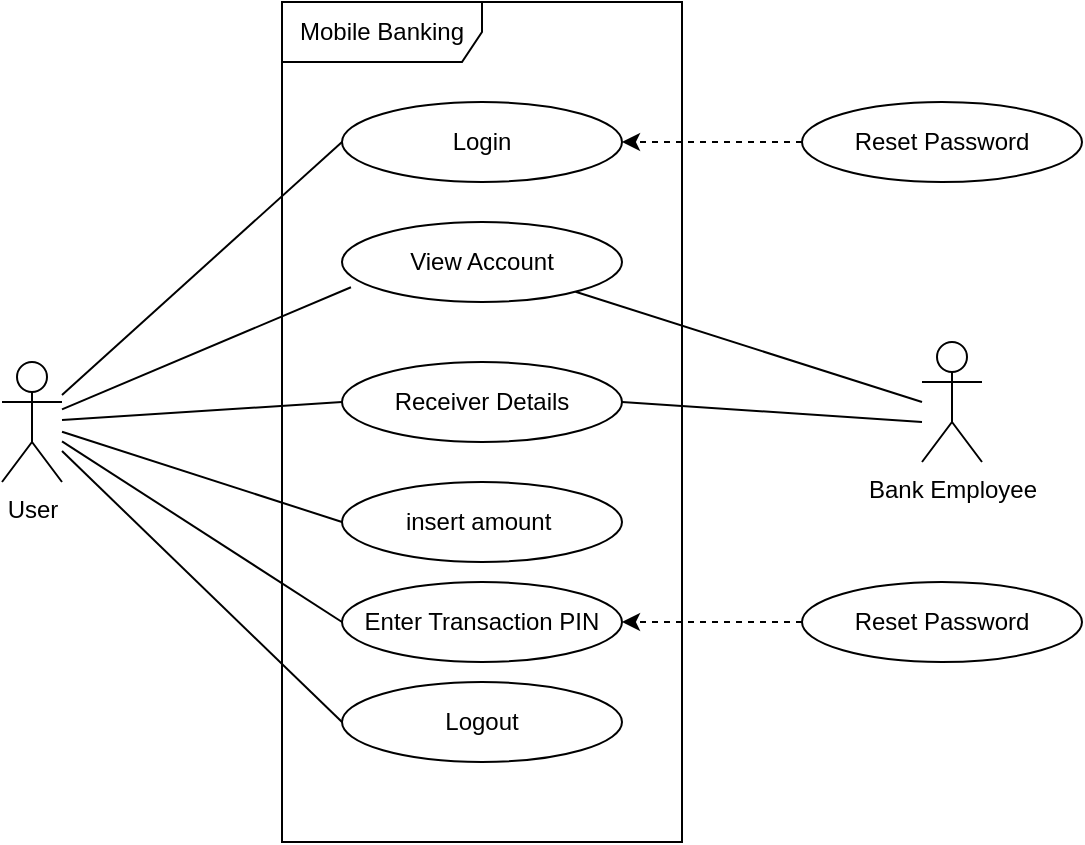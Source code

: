 <mxfile>
    <diagram id="-I_rRQrrbvMhDYm2GWE2" name="Page-1">
        <mxGraphModel dx="822" dy="611" grid="1" gridSize="10" guides="1" tooltips="1" connect="1" arrows="1" fold="1" page="1" pageScale="1" pageWidth="850" pageHeight="1100" background="none" math="0" shadow="0">
            <root>
                <mxCell id="0"/>
                <mxCell id="1" parent="0"/>
                <mxCell id="2" value="Mobile Banking" style="shape=umlFrame;whiteSpace=wrap;html=1;width=100;height=30;" parent="1" vertex="1">
                    <mxGeometry x="300" y="260" width="200" height="420" as="geometry"/>
                </mxCell>
                <mxCell id="3" value="Login" style="ellipse;whiteSpace=wrap;html=1;" parent="1" vertex="1">
                    <mxGeometry x="330" y="310" width="140" height="40" as="geometry"/>
                </mxCell>
                <mxCell id="25" style="edgeStyle=none;html=1;endArrow=none;endFill=0;" parent="1" source="4" edge="1">
                    <mxGeometry relative="1" as="geometry">
                        <mxPoint x="620" y="460" as="targetPoint"/>
                    </mxGeometry>
                </mxCell>
                <mxCell id="4" value="View Account" style="ellipse;whiteSpace=wrap;html=1;" parent="1" vertex="1">
                    <mxGeometry x="330" y="370" width="140" height="40" as="geometry"/>
                </mxCell>
                <mxCell id="5" value="insert amount&amp;nbsp;" style="ellipse;whiteSpace=wrap;html=1;" parent="1" vertex="1">
                    <mxGeometry x="330" y="500" width="140" height="40" as="geometry"/>
                </mxCell>
                <mxCell id="7" value="Enter Transaction PIN" style="ellipse;whiteSpace=wrap;html=1;" parent="1" vertex="1">
                    <mxGeometry x="330" y="550" width="140" height="40" as="geometry"/>
                </mxCell>
                <mxCell id="8" value="Logout" style="ellipse;whiteSpace=wrap;html=1;" parent="1" vertex="1">
                    <mxGeometry x="330" y="600" width="140" height="40" as="geometry"/>
                </mxCell>
                <mxCell id="24" style="edgeStyle=none;html=1;exitX=1;exitY=0.5;exitDx=0;exitDy=0;endArrow=none;endFill=0;" parent="1" source="9" edge="1">
                    <mxGeometry relative="1" as="geometry">
                        <mxPoint x="620" y="470" as="targetPoint"/>
                    </mxGeometry>
                </mxCell>
                <mxCell id="9" value="Receiver Details" style="ellipse;whiteSpace=wrap;html=1;" parent="1" vertex="1">
                    <mxGeometry x="330" y="440" width="140" height="40" as="geometry"/>
                </mxCell>
                <mxCell id="12" value="" style="edgeStyle=none;html=1;endArrow=none;endFill=0;entryX=0;entryY=0.5;entryDx=0;entryDy=0;" parent="1" source="10" target="3" edge="1">
                    <mxGeometry relative="1" as="geometry"/>
                </mxCell>
                <mxCell id="13" style="edgeStyle=none;html=1;entryX=0.032;entryY=0.816;entryDx=0;entryDy=0;entryPerimeter=0;endArrow=none;endFill=0;" parent="1" source="10" target="4" edge="1">
                    <mxGeometry relative="1" as="geometry"/>
                </mxCell>
                <mxCell id="14" style="edgeStyle=none;html=1;entryX=0;entryY=0.5;entryDx=0;entryDy=0;endArrow=none;endFill=0;" parent="1" source="10" target="9" edge="1">
                    <mxGeometry relative="1" as="geometry"/>
                </mxCell>
                <mxCell id="15" style="edgeStyle=none;html=1;entryX=0;entryY=0.5;entryDx=0;entryDy=0;endArrow=none;endFill=0;" parent="1" source="10" target="5" edge="1">
                    <mxGeometry relative="1" as="geometry"/>
                </mxCell>
                <mxCell id="16" style="edgeStyle=none;html=1;entryX=0;entryY=0.5;entryDx=0;entryDy=0;endArrow=none;endFill=0;" parent="1" source="10" target="7" edge="1">
                    <mxGeometry relative="1" as="geometry"/>
                </mxCell>
                <mxCell id="17" style="edgeStyle=none;html=1;entryX=0;entryY=0.5;entryDx=0;entryDy=0;endArrow=none;endFill=0;" parent="1" source="10" target="8" edge="1">
                    <mxGeometry relative="1" as="geometry"/>
                </mxCell>
                <mxCell id="10" value="User" style="shape=umlActor;verticalLabelPosition=bottom;verticalAlign=top;html=1;" parent="1" vertex="1">
                    <mxGeometry x="160" y="440" width="30" height="60" as="geometry"/>
                </mxCell>
                <mxCell id="19" style="edgeStyle=none;html=1;endArrow=classic;endFill=1;dashed=1;startArrow=none;startFill=0;" parent="1" source="18" target="3" edge="1">
                    <mxGeometry relative="1" as="geometry"/>
                </mxCell>
                <mxCell id="18" value="Reset Password" style="ellipse;whiteSpace=wrap;html=1;" parent="1" vertex="1">
                    <mxGeometry x="560" y="310" width="140" height="40" as="geometry"/>
                </mxCell>
                <mxCell id="21" style="edgeStyle=none;html=1;entryX=1;entryY=0.5;entryDx=0;entryDy=0;dashed=1;startArrow=none;startFill=0;endArrow=classic;endFill=1;" parent="1" source="20" target="7" edge="1">
                    <mxGeometry relative="1" as="geometry"/>
                </mxCell>
                <mxCell id="20" value="Reset Password" style="ellipse;whiteSpace=wrap;html=1;" parent="1" vertex="1">
                    <mxGeometry x="560" y="550" width="140" height="40" as="geometry"/>
                </mxCell>
                <mxCell id="23" value="Bank Employee" style="shape=umlActor;verticalLabelPosition=bottom;verticalAlign=top;html=1;" parent="1" vertex="1">
                    <mxGeometry x="620" y="430" width="30" height="60" as="geometry"/>
                </mxCell>
            </root>
        </mxGraphModel>
    </diagram>
</mxfile>